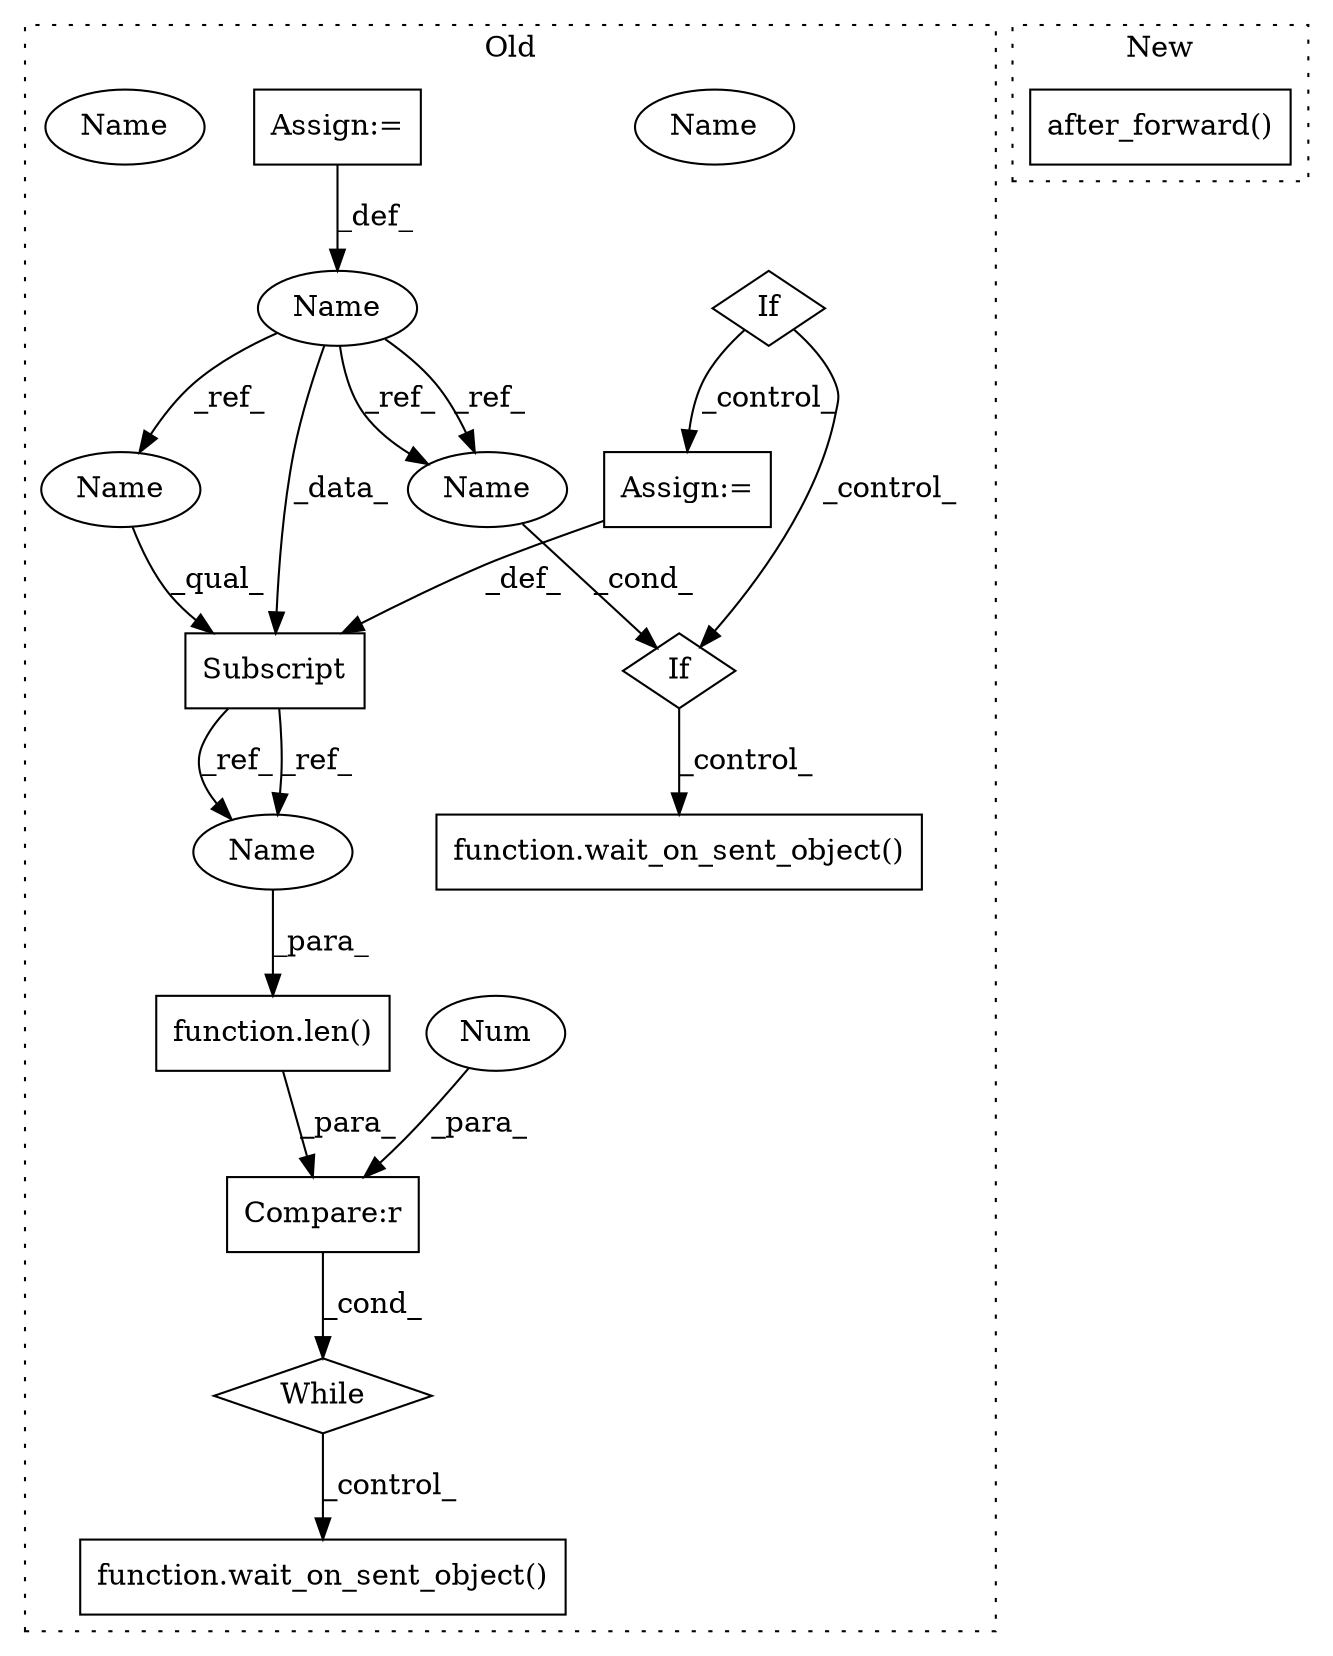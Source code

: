 digraph G {
subgraph cluster0 {
1 [label="function.wait_on_sent_object()" a="75" s="41432" l="33" shape="box"];
3 [label="If" a="96" s="41297" l="3" shape="diamond"];
4 [label="Name" a="87" s="39815" l="17" shape="ellipse"];
5 [label="Subscript" a="63" s="41574,0" l="28,0" shape="box"];
6 [label="If" a="96" s="41386" l="3" shape="diamond"];
7 [label="Name" a="87" s="41389" l="17" shape="ellipse"];
8 [label="Assign:=" a="68" s="41602" l="3" shape="box"];
9 [label="Compare:r" a="40" s="41770" l="26" shape="box"];
10 [label="While" a="52" s="41764,41796" l="6,14" shape="diamond"];
11 [label="function.wait_on_sent_object()" a="75" s="41810" l="43" shape="box"];
12 [label="Num" a="76" s="41795" l="1" shape="ellipse"];
13 [label="Assign:=" a="68" s="39832" l="3" shape="box"];
14 [label="function.len()" a="75" s="41770,41791" l="4,1" shape="box"];
15 [label="Name" a="87" s="41389" l="17" shape="ellipse"];
16 [label="Name" a="87" s="41774" l="17" shape="ellipse"];
17 [label="Name" a="87" s="41574" l="17" shape="ellipse"];
18 [label="Name" a="87" s="41774" l="17" shape="ellipse"];
label = "Old";
style="dotted";
}
subgraph cluster1 {
2 [label="after_forward()" a="75" s="37195,37244" l="30,1" shape="box"];
label = "New";
style="dotted";
}
3 -> 6 [label="_control_"];
3 -> 8 [label="_control_"];
4 -> 15 [label="_ref_"];
4 -> 15 [label="_ref_"];
4 -> 17 [label="_ref_"];
4 -> 5 [label="_data_"];
5 -> 18 [label="_ref_"];
5 -> 18 [label="_ref_"];
6 -> 1 [label="_control_"];
8 -> 5 [label="_def_"];
9 -> 10 [label="_cond_"];
10 -> 11 [label="_control_"];
12 -> 9 [label="_para_"];
13 -> 4 [label="_def_"];
14 -> 9 [label="_para_"];
15 -> 6 [label="_cond_"];
17 -> 5 [label="_qual_"];
18 -> 14 [label="_para_"];
}